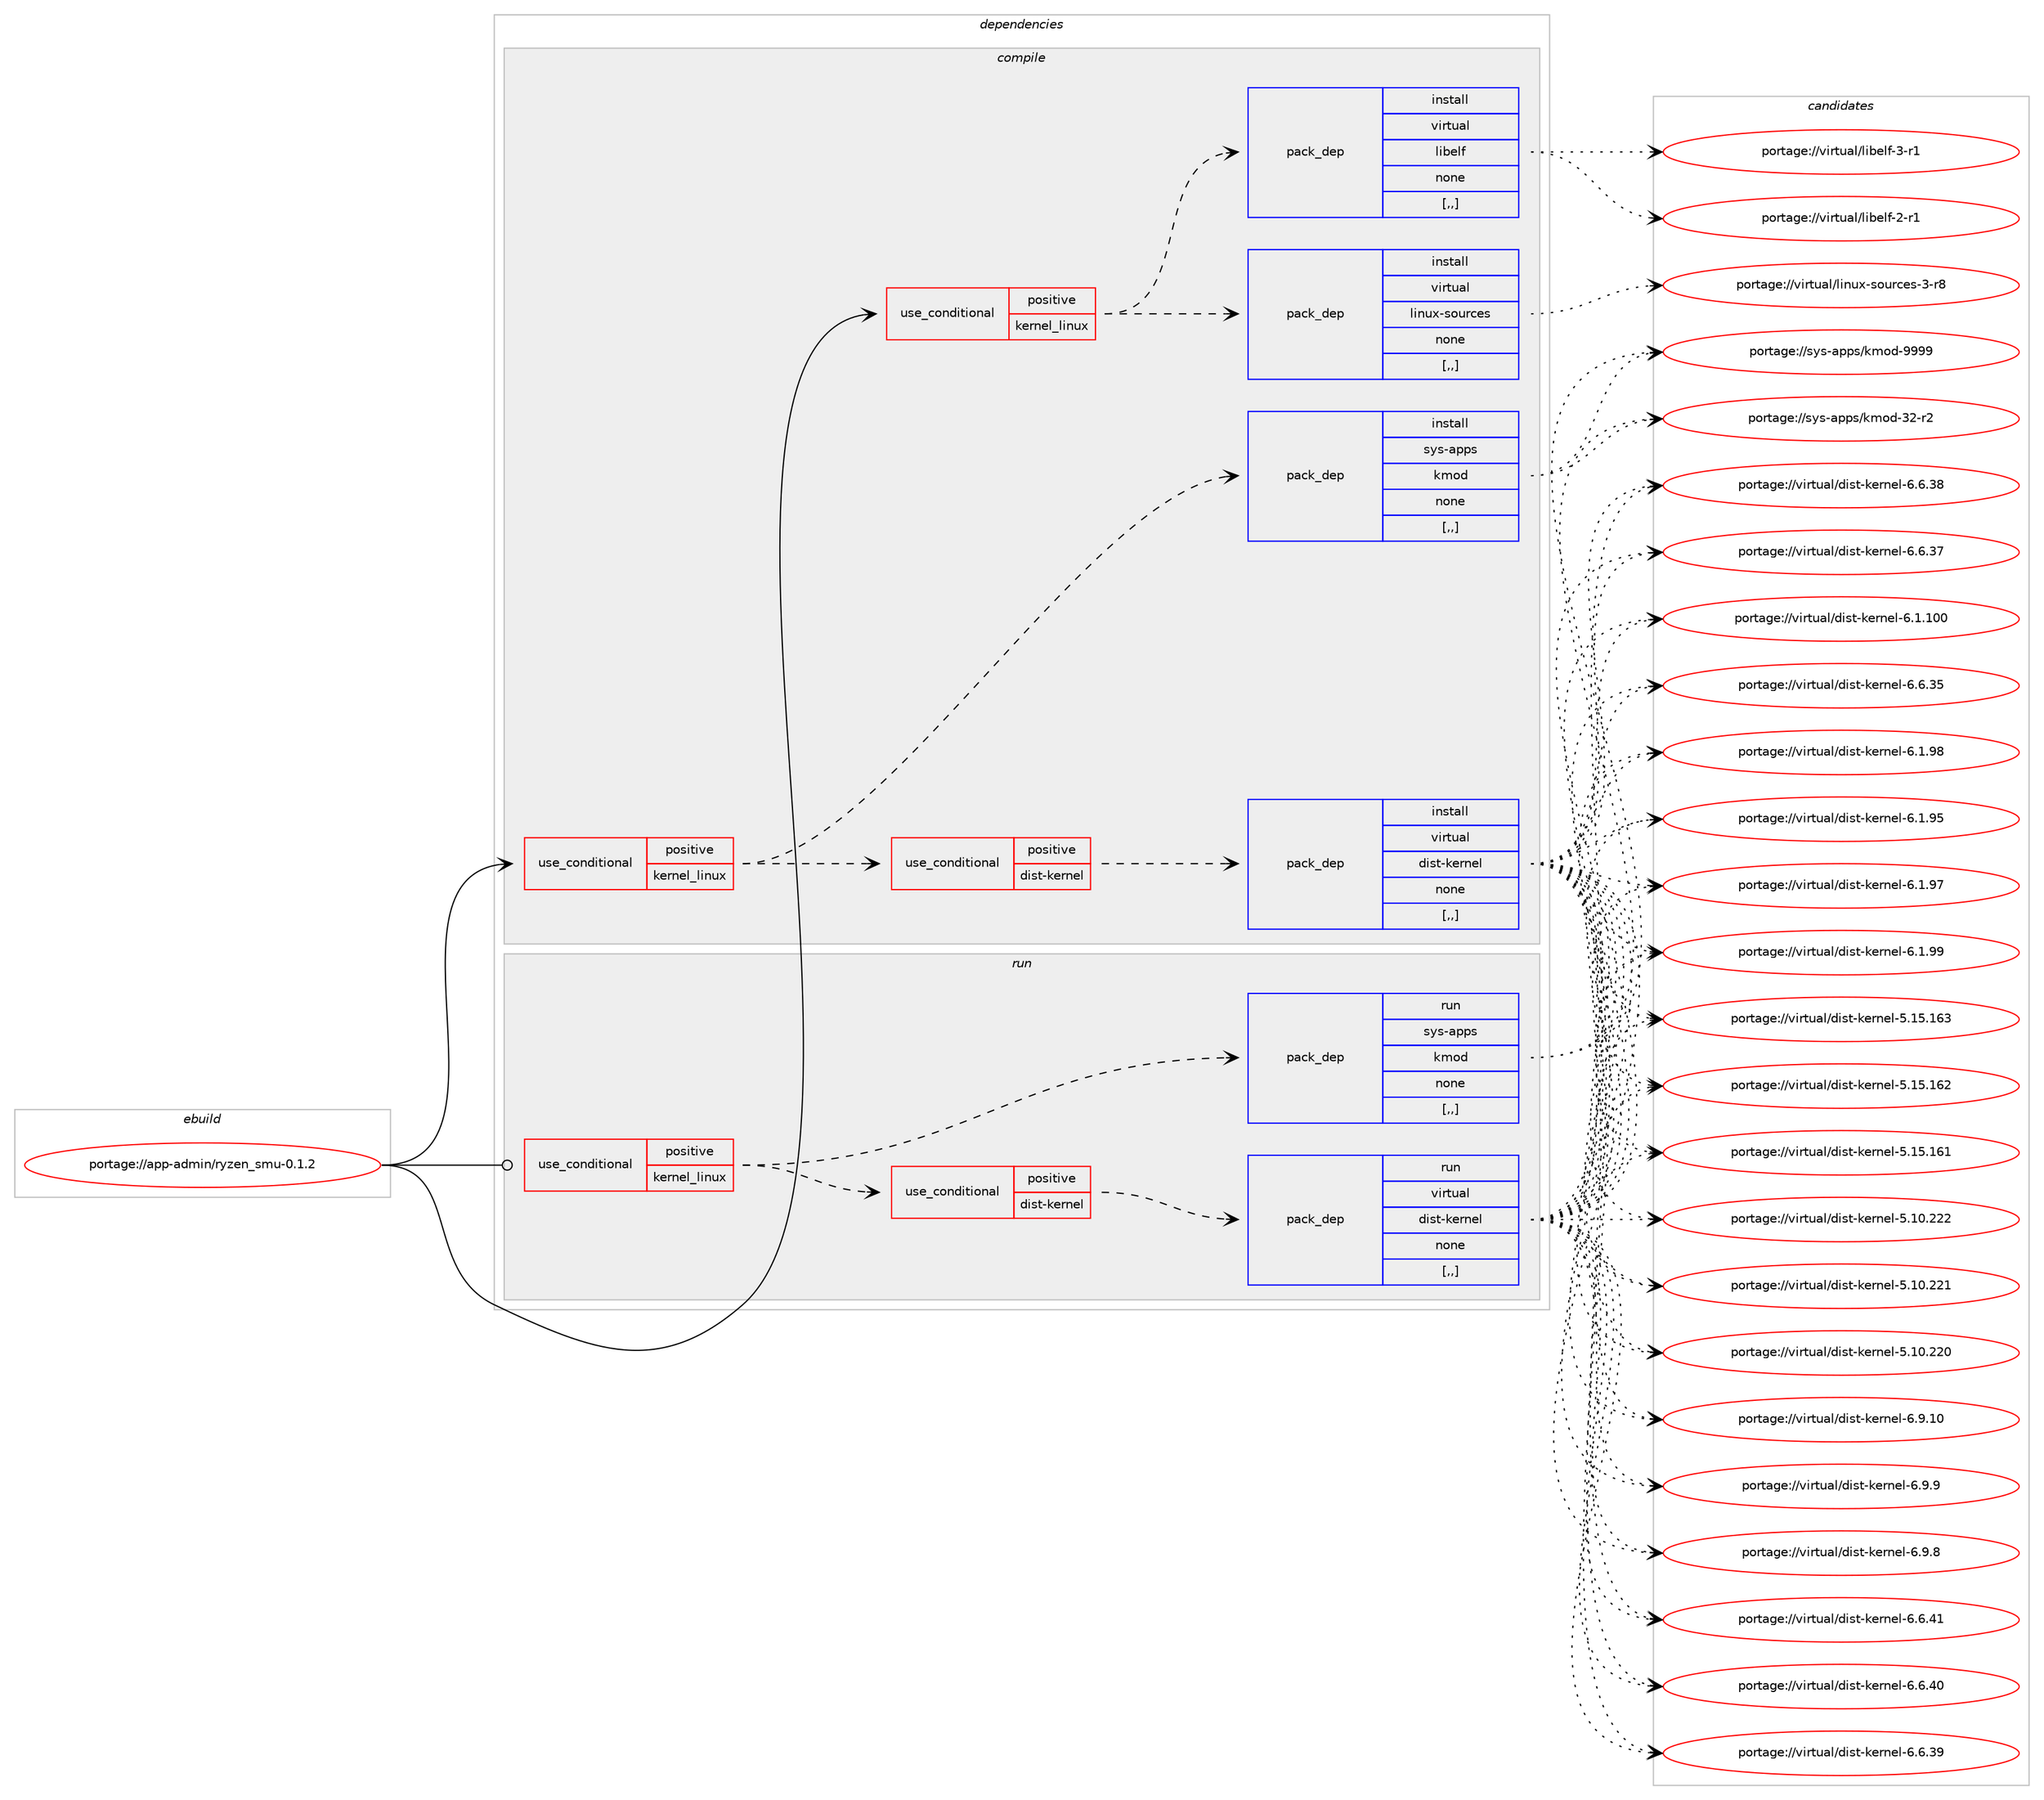 digraph prolog {

# *************
# Graph options
# *************

newrank=true;
concentrate=true;
compound=true;
graph [rankdir=LR,fontname=Helvetica,fontsize=10,ranksep=1.5];#, ranksep=2.5, nodesep=0.2];
edge  [arrowhead=vee];
node  [fontname=Helvetica,fontsize=10];

# **********
# The ebuild
# **********

subgraph cluster_leftcol {
color=gray;
label=<<i>ebuild</i>>;
id [label="portage://app-admin/ryzen_smu-0.1.2", color=red, width=4, href="../app-admin/ryzen_smu-0.1.2.svg"];
}

# ****************
# The dependencies
# ****************

subgraph cluster_midcol {
color=gray;
label=<<i>dependencies</i>>;
subgraph cluster_compile {
fillcolor="#eeeeee";
style=filled;
label=<<i>compile</i>>;
subgraph cond1106 {
dependency4587 [label=<<TABLE BORDER="0" CELLBORDER="1" CELLSPACING="0" CELLPADDING="4"><TR><TD ROWSPAN="3" CELLPADDING="10">use_conditional</TD></TR><TR><TD>positive</TD></TR><TR><TD>kernel_linux</TD></TR></TABLE>>, shape=none, color=red];
subgraph pack3461 {
dependency4588 [label=<<TABLE BORDER="0" CELLBORDER="1" CELLSPACING="0" CELLPADDING="4" WIDTH="220"><TR><TD ROWSPAN="6" CELLPADDING="30">pack_dep</TD></TR><TR><TD WIDTH="110">install</TD></TR><TR><TD>sys-apps</TD></TR><TR><TD>kmod</TD></TR><TR><TD>none</TD></TR><TR><TD>[,,]</TD></TR></TABLE>>, shape=none, color=blue];
}
dependency4587:e -> dependency4588:w [weight=20,style="dashed",arrowhead="vee"];
subgraph cond1107 {
dependency4589 [label=<<TABLE BORDER="0" CELLBORDER="1" CELLSPACING="0" CELLPADDING="4"><TR><TD ROWSPAN="3" CELLPADDING="10">use_conditional</TD></TR><TR><TD>positive</TD></TR><TR><TD>dist-kernel</TD></TR></TABLE>>, shape=none, color=red];
subgraph pack3462 {
dependency4590 [label=<<TABLE BORDER="0" CELLBORDER="1" CELLSPACING="0" CELLPADDING="4" WIDTH="220"><TR><TD ROWSPAN="6" CELLPADDING="30">pack_dep</TD></TR><TR><TD WIDTH="110">install</TD></TR><TR><TD>virtual</TD></TR><TR><TD>dist-kernel</TD></TR><TR><TD>none</TD></TR><TR><TD>[,,]</TD></TR></TABLE>>, shape=none, color=blue];
}
dependency4589:e -> dependency4590:w [weight=20,style="dashed",arrowhead="vee"];
}
dependency4587:e -> dependency4589:w [weight=20,style="dashed",arrowhead="vee"];
}
id:e -> dependency4587:w [weight=20,style="solid",arrowhead="vee"];
subgraph cond1108 {
dependency4591 [label=<<TABLE BORDER="0" CELLBORDER="1" CELLSPACING="0" CELLPADDING="4"><TR><TD ROWSPAN="3" CELLPADDING="10">use_conditional</TD></TR><TR><TD>positive</TD></TR><TR><TD>kernel_linux</TD></TR></TABLE>>, shape=none, color=red];
subgraph pack3463 {
dependency4592 [label=<<TABLE BORDER="0" CELLBORDER="1" CELLSPACING="0" CELLPADDING="4" WIDTH="220"><TR><TD ROWSPAN="6" CELLPADDING="30">pack_dep</TD></TR><TR><TD WIDTH="110">install</TD></TR><TR><TD>virtual</TD></TR><TR><TD>linux-sources</TD></TR><TR><TD>none</TD></TR><TR><TD>[,,]</TD></TR></TABLE>>, shape=none, color=blue];
}
dependency4591:e -> dependency4592:w [weight=20,style="dashed",arrowhead="vee"];
subgraph pack3464 {
dependency4593 [label=<<TABLE BORDER="0" CELLBORDER="1" CELLSPACING="0" CELLPADDING="4" WIDTH="220"><TR><TD ROWSPAN="6" CELLPADDING="30">pack_dep</TD></TR><TR><TD WIDTH="110">install</TD></TR><TR><TD>virtual</TD></TR><TR><TD>libelf</TD></TR><TR><TD>none</TD></TR><TR><TD>[,,]</TD></TR></TABLE>>, shape=none, color=blue];
}
dependency4591:e -> dependency4593:w [weight=20,style="dashed",arrowhead="vee"];
}
id:e -> dependency4591:w [weight=20,style="solid",arrowhead="vee"];
}
subgraph cluster_compileandrun {
fillcolor="#eeeeee";
style=filled;
label=<<i>compile and run</i>>;
}
subgraph cluster_run {
fillcolor="#eeeeee";
style=filled;
label=<<i>run</i>>;
subgraph cond1109 {
dependency4594 [label=<<TABLE BORDER="0" CELLBORDER="1" CELLSPACING="0" CELLPADDING="4"><TR><TD ROWSPAN="3" CELLPADDING="10">use_conditional</TD></TR><TR><TD>positive</TD></TR><TR><TD>kernel_linux</TD></TR></TABLE>>, shape=none, color=red];
subgraph pack3465 {
dependency4595 [label=<<TABLE BORDER="0" CELLBORDER="1" CELLSPACING="0" CELLPADDING="4" WIDTH="220"><TR><TD ROWSPAN="6" CELLPADDING="30">pack_dep</TD></TR><TR><TD WIDTH="110">run</TD></TR><TR><TD>sys-apps</TD></TR><TR><TD>kmod</TD></TR><TR><TD>none</TD></TR><TR><TD>[,,]</TD></TR></TABLE>>, shape=none, color=blue];
}
dependency4594:e -> dependency4595:w [weight=20,style="dashed",arrowhead="vee"];
subgraph cond1110 {
dependency4596 [label=<<TABLE BORDER="0" CELLBORDER="1" CELLSPACING="0" CELLPADDING="4"><TR><TD ROWSPAN="3" CELLPADDING="10">use_conditional</TD></TR><TR><TD>positive</TD></TR><TR><TD>dist-kernel</TD></TR></TABLE>>, shape=none, color=red];
subgraph pack3466 {
dependency4597 [label=<<TABLE BORDER="0" CELLBORDER="1" CELLSPACING="0" CELLPADDING="4" WIDTH="220"><TR><TD ROWSPAN="6" CELLPADDING="30">pack_dep</TD></TR><TR><TD WIDTH="110">run</TD></TR><TR><TD>virtual</TD></TR><TR><TD>dist-kernel</TD></TR><TR><TD>none</TD></TR><TR><TD>[,,]</TD></TR></TABLE>>, shape=none, color=blue];
}
dependency4596:e -> dependency4597:w [weight=20,style="dashed",arrowhead="vee"];
}
dependency4594:e -> dependency4596:w [weight=20,style="dashed",arrowhead="vee"];
}
id:e -> dependency4594:w [weight=20,style="solid",arrowhead="odot"];
}
}

# **************
# The candidates
# **************

subgraph cluster_choices {
rank=same;
color=gray;
label=<<i>candidates</i>>;

subgraph choice3461 {
color=black;
nodesep=1;
choice1151211154597112112115471071091111004557575757 [label="portage://sys-apps/kmod-9999", color=red, width=4,href="../sys-apps/kmod-9999.svg"];
choice1151211154597112112115471071091111004551504511450 [label="portage://sys-apps/kmod-32-r2", color=red, width=4,href="../sys-apps/kmod-32-r2.svg"];
dependency4588:e -> choice1151211154597112112115471071091111004557575757:w [style=dotted,weight="100"];
dependency4588:e -> choice1151211154597112112115471071091111004551504511450:w [style=dotted,weight="100"];
}
subgraph choice3462 {
color=black;
nodesep=1;
choice11810511411611797108471001051151164510710111411010110845544657464948 [label="portage://virtual/dist-kernel-6.9.10", color=red, width=4,href="../virtual/dist-kernel-6.9.10.svg"];
choice118105114116117971084710010511511645107101114110101108455446574657 [label="portage://virtual/dist-kernel-6.9.9", color=red, width=4,href="../virtual/dist-kernel-6.9.9.svg"];
choice118105114116117971084710010511511645107101114110101108455446574656 [label="portage://virtual/dist-kernel-6.9.8", color=red, width=4,href="../virtual/dist-kernel-6.9.8.svg"];
choice11810511411611797108471001051151164510710111411010110845544654465249 [label="portage://virtual/dist-kernel-6.6.41", color=red, width=4,href="../virtual/dist-kernel-6.6.41.svg"];
choice11810511411611797108471001051151164510710111411010110845544654465248 [label="portage://virtual/dist-kernel-6.6.40", color=red, width=4,href="../virtual/dist-kernel-6.6.40.svg"];
choice11810511411611797108471001051151164510710111411010110845544654465157 [label="portage://virtual/dist-kernel-6.6.39", color=red, width=4,href="../virtual/dist-kernel-6.6.39.svg"];
choice11810511411611797108471001051151164510710111411010110845544654465156 [label="portage://virtual/dist-kernel-6.6.38", color=red, width=4,href="../virtual/dist-kernel-6.6.38.svg"];
choice11810511411611797108471001051151164510710111411010110845544654465155 [label="portage://virtual/dist-kernel-6.6.37", color=red, width=4,href="../virtual/dist-kernel-6.6.37.svg"];
choice11810511411611797108471001051151164510710111411010110845544654465153 [label="portage://virtual/dist-kernel-6.6.35", color=red, width=4,href="../virtual/dist-kernel-6.6.35.svg"];
choice1181051141161179710847100105115116451071011141101011084554464946494848 [label="portage://virtual/dist-kernel-6.1.100", color=red, width=4,href="../virtual/dist-kernel-6.1.100.svg"];
choice11810511411611797108471001051151164510710111411010110845544649465757 [label="portage://virtual/dist-kernel-6.1.99", color=red, width=4,href="../virtual/dist-kernel-6.1.99.svg"];
choice11810511411611797108471001051151164510710111411010110845544649465756 [label="portage://virtual/dist-kernel-6.1.98", color=red, width=4,href="../virtual/dist-kernel-6.1.98.svg"];
choice11810511411611797108471001051151164510710111411010110845544649465755 [label="portage://virtual/dist-kernel-6.1.97", color=red, width=4,href="../virtual/dist-kernel-6.1.97.svg"];
choice11810511411611797108471001051151164510710111411010110845544649465753 [label="portage://virtual/dist-kernel-6.1.95", color=red, width=4,href="../virtual/dist-kernel-6.1.95.svg"];
choice118105114116117971084710010511511645107101114110101108455346495346495451 [label="portage://virtual/dist-kernel-5.15.163", color=red, width=4,href="../virtual/dist-kernel-5.15.163.svg"];
choice118105114116117971084710010511511645107101114110101108455346495346495450 [label="portage://virtual/dist-kernel-5.15.162", color=red, width=4,href="../virtual/dist-kernel-5.15.162.svg"];
choice118105114116117971084710010511511645107101114110101108455346495346495449 [label="portage://virtual/dist-kernel-5.15.161", color=red, width=4,href="../virtual/dist-kernel-5.15.161.svg"];
choice118105114116117971084710010511511645107101114110101108455346494846505050 [label="portage://virtual/dist-kernel-5.10.222", color=red, width=4,href="../virtual/dist-kernel-5.10.222.svg"];
choice118105114116117971084710010511511645107101114110101108455346494846505049 [label="portage://virtual/dist-kernel-5.10.221", color=red, width=4,href="../virtual/dist-kernel-5.10.221.svg"];
choice118105114116117971084710010511511645107101114110101108455346494846505048 [label="portage://virtual/dist-kernel-5.10.220", color=red, width=4,href="../virtual/dist-kernel-5.10.220.svg"];
dependency4590:e -> choice11810511411611797108471001051151164510710111411010110845544657464948:w [style=dotted,weight="100"];
dependency4590:e -> choice118105114116117971084710010511511645107101114110101108455446574657:w [style=dotted,weight="100"];
dependency4590:e -> choice118105114116117971084710010511511645107101114110101108455446574656:w [style=dotted,weight="100"];
dependency4590:e -> choice11810511411611797108471001051151164510710111411010110845544654465249:w [style=dotted,weight="100"];
dependency4590:e -> choice11810511411611797108471001051151164510710111411010110845544654465248:w [style=dotted,weight="100"];
dependency4590:e -> choice11810511411611797108471001051151164510710111411010110845544654465157:w [style=dotted,weight="100"];
dependency4590:e -> choice11810511411611797108471001051151164510710111411010110845544654465156:w [style=dotted,weight="100"];
dependency4590:e -> choice11810511411611797108471001051151164510710111411010110845544654465155:w [style=dotted,weight="100"];
dependency4590:e -> choice11810511411611797108471001051151164510710111411010110845544654465153:w [style=dotted,weight="100"];
dependency4590:e -> choice1181051141161179710847100105115116451071011141101011084554464946494848:w [style=dotted,weight="100"];
dependency4590:e -> choice11810511411611797108471001051151164510710111411010110845544649465757:w [style=dotted,weight="100"];
dependency4590:e -> choice11810511411611797108471001051151164510710111411010110845544649465756:w [style=dotted,weight="100"];
dependency4590:e -> choice11810511411611797108471001051151164510710111411010110845544649465755:w [style=dotted,weight="100"];
dependency4590:e -> choice11810511411611797108471001051151164510710111411010110845544649465753:w [style=dotted,weight="100"];
dependency4590:e -> choice118105114116117971084710010511511645107101114110101108455346495346495451:w [style=dotted,weight="100"];
dependency4590:e -> choice118105114116117971084710010511511645107101114110101108455346495346495450:w [style=dotted,weight="100"];
dependency4590:e -> choice118105114116117971084710010511511645107101114110101108455346495346495449:w [style=dotted,weight="100"];
dependency4590:e -> choice118105114116117971084710010511511645107101114110101108455346494846505050:w [style=dotted,weight="100"];
dependency4590:e -> choice118105114116117971084710010511511645107101114110101108455346494846505049:w [style=dotted,weight="100"];
dependency4590:e -> choice118105114116117971084710010511511645107101114110101108455346494846505048:w [style=dotted,weight="100"];
}
subgraph choice3463 {
color=black;
nodesep=1;
choice1181051141161179710847108105110117120451151111171149910111545514511456 [label="portage://virtual/linux-sources-3-r8", color=red, width=4,href="../virtual/linux-sources-3-r8.svg"];
dependency4592:e -> choice1181051141161179710847108105110117120451151111171149910111545514511456:w [style=dotted,weight="100"];
}
subgraph choice3464 {
color=black;
nodesep=1;
choice11810511411611797108471081059810110810245514511449 [label="portage://virtual/libelf-3-r1", color=red, width=4,href="../virtual/libelf-3-r1.svg"];
choice11810511411611797108471081059810110810245504511449 [label="portage://virtual/libelf-2-r1", color=red, width=4,href="../virtual/libelf-2-r1.svg"];
dependency4593:e -> choice11810511411611797108471081059810110810245514511449:w [style=dotted,weight="100"];
dependency4593:e -> choice11810511411611797108471081059810110810245504511449:w [style=dotted,weight="100"];
}
subgraph choice3465 {
color=black;
nodesep=1;
choice1151211154597112112115471071091111004557575757 [label="portage://sys-apps/kmod-9999", color=red, width=4,href="../sys-apps/kmod-9999.svg"];
choice1151211154597112112115471071091111004551504511450 [label="portage://sys-apps/kmod-32-r2", color=red, width=4,href="../sys-apps/kmod-32-r2.svg"];
dependency4595:e -> choice1151211154597112112115471071091111004557575757:w [style=dotted,weight="100"];
dependency4595:e -> choice1151211154597112112115471071091111004551504511450:w [style=dotted,weight="100"];
}
subgraph choice3466 {
color=black;
nodesep=1;
choice11810511411611797108471001051151164510710111411010110845544657464948 [label="portage://virtual/dist-kernel-6.9.10", color=red, width=4,href="../virtual/dist-kernel-6.9.10.svg"];
choice118105114116117971084710010511511645107101114110101108455446574657 [label="portage://virtual/dist-kernel-6.9.9", color=red, width=4,href="../virtual/dist-kernel-6.9.9.svg"];
choice118105114116117971084710010511511645107101114110101108455446574656 [label="portage://virtual/dist-kernel-6.9.8", color=red, width=4,href="../virtual/dist-kernel-6.9.8.svg"];
choice11810511411611797108471001051151164510710111411010110845544654465249 [label="portage://virtual/dist-kernel-6.6.41", color=red, width=4,href="../virtual/dist-kernel-6.6.41.svg"];
choice11810511411611797108471001051151164510710111411010110845544654465248 [label="portage://virtual/dist-kernel-6.6.40", color=red, width=4,href="../virtual/dist-kernel-6.6.40.svg"];
choice11810511411611797108471001051151164510710111411010110845544654465157 [label="portage://virtual/dist-kernel-6.6.39", color=red, width=4,href="../virtual/dist-kernel-6.6.39.svg"];
choice11810511411611797108471001051151164510710111411010110845544654465156 [label="portage://virtual/dist-kernel-6.6.38", color=red, width=4,href="../virtual/dist-kernel-6.6.38.svg"];
choice11810511411611797108471001051151164510710111411010110845544654465155 [label="portage://virtual/dist-kernel-6.6.37", color=red, width=4,href="../virtual/dist-kernel-6.6.37.svg"];
choice11810511411611797108471001051151164510710111411010110845544654465153 [label="portage://virtual/dist-kernel-6.6.35", color=red, width=4,href="../virtual/dist-kernel-6.6.35.svg"];
choice1181051141161179710847100105115116451071011141101011084554464946494848 [label="portage://virtual/dist-kernel-6.1.100", color=red, width=4,href="../virtual/dist-kernel-6.1.100.svg"];
choice11810511411611797108471001051151164510710111411010110845544649465757 [label="portage://virtual/dist-kernel-6.1.99", color=red, width=4,href="../virtual/dist-kernel-6.1.99.svg"];
choice11810511411611797108471001051151164510710111411010110845544649465756 [label="portage://virtual/dist-kernel-6.1.98", color=red, width=4,href="../virtual/dist-kernel-6.1.98.svg"];
choice11810511411611797108471001051151164510710111411010110845544649465755 [label="portage://virtual/dist-kernel-6.1.97", color=red, width=4,href="../virtual/dist-kernel-6.1.97.svg"];
choice11810511411611797108471001051151164510710111411010110845544649465753 [label="portage://virtual/dist-kernel-6.1.95", color=red, width=4,href="../virtual/dist-kernel-6.1.95.svg"];
choice118105114116117971084710010511511645107101114110101108455346495346495451 [label="portage://virtual/dist-kernel-5.15.163", color=red, width=4,href="../virtual/dist-kernel-5.15.163.svg"];
choice118105114116117971084710010511511645107101114110101108455346495346495450 [label="portage://virtual/dist-kernel-5.15.162", color=red, width=4,href="../virtual/dist-kernel-5.15.162.svg"];
choice118105114116117971084710010511511645107101114110101108455346495346495449 [label="portage://virtual/dist-kernel-5.15.161", color=red, width=4,href="../virtual/dist-kernel-5.15.161.svg"];
choice118105114116117971084710010511511645107101114110101108455346494846505050 [label="portage://virtual/dist-kernel-5.10.222", color=red, width=4,href="../virtual/dist-kernel-5.10.222.svg"];
choice118105114116117971084710010511511645107101114110101108455346494846505049 [label="portage://virtual/dist-kernel-5.10.221", color=red, width=4,href="../virtual/dist-kernel-5.10.221.svg"];
choice118105114116117971084710010511511645107101114110101108455346494846505048 [label="portage://virtual/dist-kernel-5.10.220", color=red, width=4,href="../virtual/dist-kernel-5.10.220.svg"];
dependency4597:e -> choice11810511411611797108471001051151164510710111411010110845544657464948:w [style=dotted,weight="100"];
dependency4597:e -> choice118105114116117971084710010511511645107101114110101108455446574657:w [style=dotted,weight="100"];
dependency4597:e -> choice118105114116117971084710010511511645107101114110101108455446574656:w [style=dotted,weight="100"];
dependency4597:e -> choice11810511411611797108471001051151164510710111411010110845544654465249:w [style=dotted,weight="100"];
dependency4597:e -> choice11810511411611797108471001051151164510710111411010110845544654465248:w [style=dotted,weight="100"];
dependency4597:e -> choice11810511411611797108471001051151164510710111411010110845544654465157:w [style=dotted,weight="100"];
dependency4597:e -> choice11810511411611797108471001051151164510710111411010110845544654465156:w [style=dotted,weight="100"];
dependency4597:e -> choice11810511411611797108471001051151164510710111411010110845544654465155:w [style=dotted,weight="100"];
dependency4597:e -> choice11810511411611797108471001051151164510710111411010110845544654465153:w [style=dotted,weight="100"];
dependency4597:e -> choice1181051141161179710847100105115116451071011141101011084554464946494848:w [style=dotted,weight="100"];
dependency4597:e -> choice11810511411611797108471001051151164510710111411010110845544649465757:w [style=dotted,weight="100"];
dependency4597:e -> choice11810511411611797108471001051151164510710111411010110845544649465756:w [style=dotted,weight="100"];
dependency4597:e -> choice11810511411611797108471001051151164510710111411010110845544649465755:w [style=dotted,weight="100"];
dependency4597:e -> choice11810511411611797108471001051151164510710111411010110845544649465753:w [style=dotted,weight="100"];
dependency4597:e -> choice118105114116117971084710010511511645107101114110101108455346495346495451:w [style=dotted,weight="100"];
dependency4597:e -> choice118105114116117971084710010511511645107101114110101108455346495346495450:w [style=dotted,weight="100"];
dependency4597:e -> choice118105114116117971084710010511511645107101114110101108455346495346495449:w [style=dotted,weight="100"];
dependency4597:e -> choice118105114116117971084710010511511645107101114110101108455346494846505050:w [style=dotted,weight="100"];
dependency4597:e -> choice118105114116117971084710010511511645107101114110101108455346494846505049:w [style=dotted,weight="100"];
dependency4597:e -> choice118105114116117971084710010511511645107101114110101108455346494846505048:w [style=dotted,weight="100"];
}
}

}
